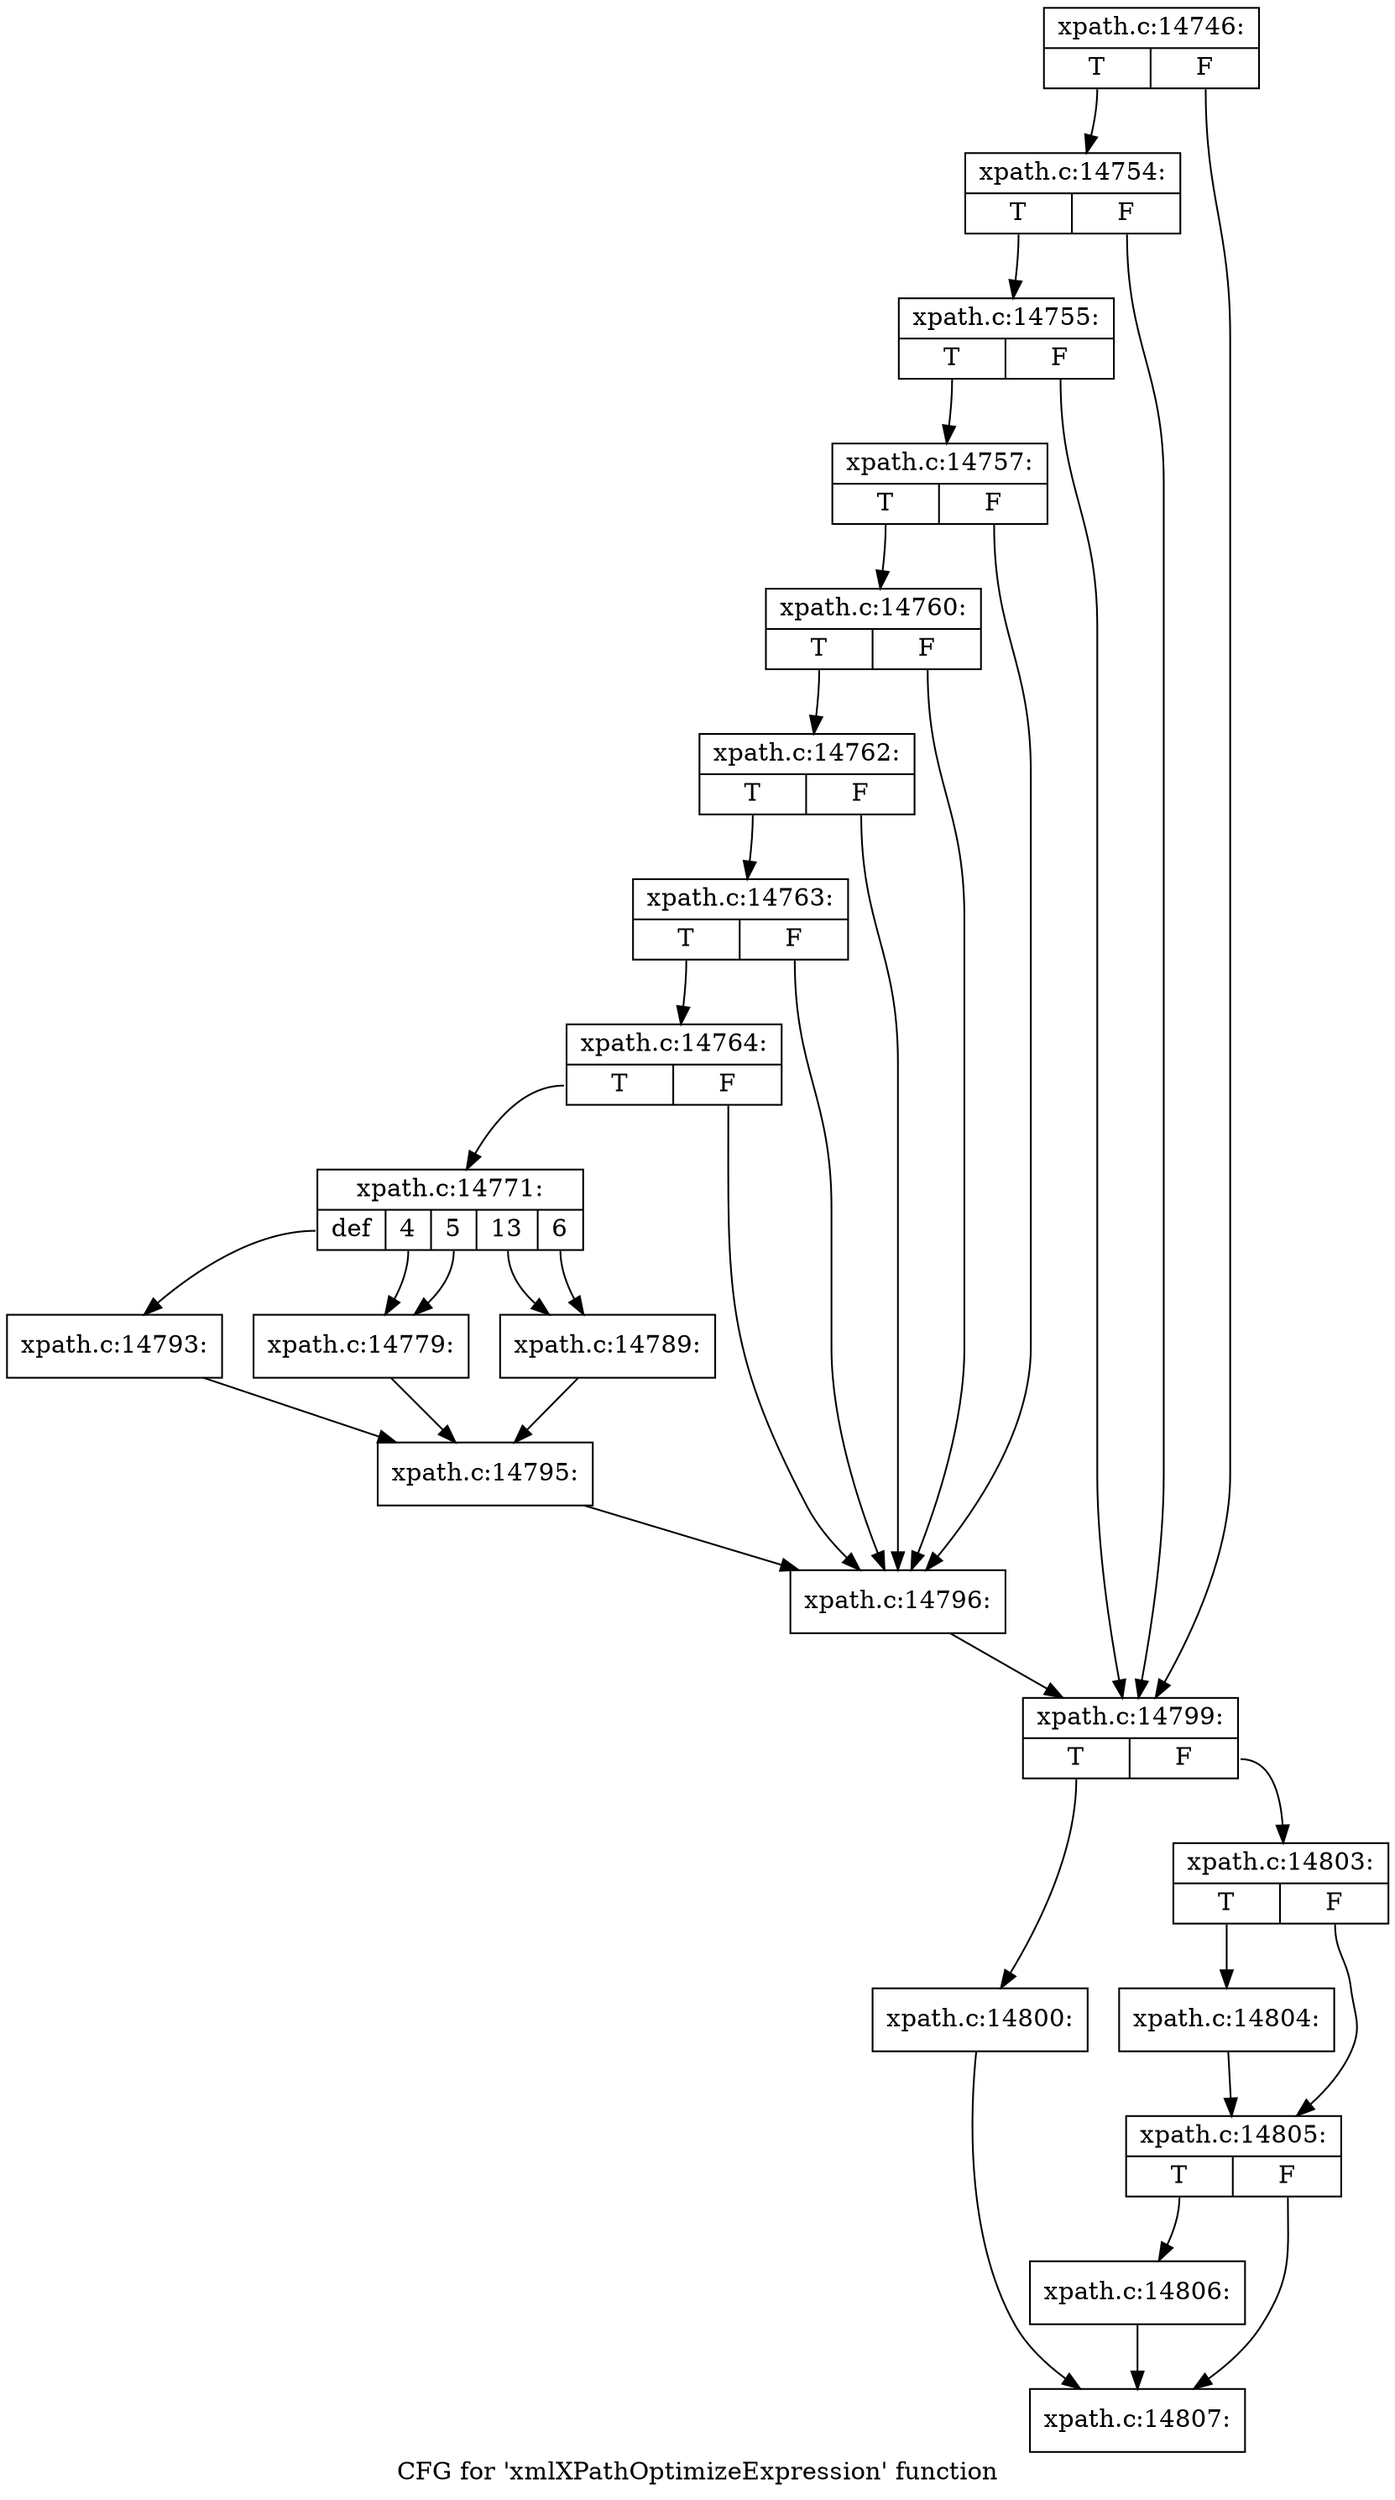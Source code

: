 digraph "CFG for 'xmlXPathOptimizeExpression' function" {
	label="CFG for 'xmlXPathOptimizeExpression' function";

	Node0x4e955d0 [shape=record,label="{xpath.c:14746:|{<s0>T|<s1>F}}"];
	Node0x4e955d0:s0 -> Node0x4b62ae0;
	Node0x4e955d0:s1 -> Node0x4b62a10;
	Node0x4b62ae0 [shape=record,label="{xpath.c:14754:|{<s0>T|<s1>F}}"];
	Node0x4b62ae0:s0 -> Node0x4b62a60;
	Node0x4b62ae0:s1 -> Node0x4b62a10;
	Node0x4b62a60 [shape=record,label="{xpath.c:14755:|{<s0>T|<s1>F}}"];
	Node0x4b62a60:s0 -> Node0x4b55920;
	Node0x4b62a60:s1 -> Node0x4b62a10;
	Node0x4b55920 [shape=record,label="{xpath.c:14757:|{<s0>T|<s1>F}}"];
	Node0x4b55920:s0 -> Node0x4b63ff0;
	Node0x4b55920:s1 -> Node0x4b63e20;
	Node0x4b63ff0 [shape=record,label="{xpath.c:14760:|{<s0>T|<s1>F}}"];
	Node0x4b63ff0:s0 -> Node0x4b63f70;
	Node0x4b63ff0:s1 -> Node0x4b63e20;
	Node0x4b63f70 [shape=record,label="{xpath.c:14762:|{<s0>T|<s1>F}}"];
	Node0x4b63f70:s0 -> Node0x4b63ef0;
	Node0x4b63f70:s1 -> Node0x4b63e20;
	Node0x4b63ef0 [shape=record,label="{xpath.c:14763:|{<s0>T|<s1>F}}"];
	Node0x4b63ef0:s0 -> Node0x4b63e70;
	Node0x4b63ef0:s1 -> Node0x4b63e20;
	Node0x4b63e70 [shape=record,label="{xpath.c:14764:|{<s0>T|<s1>F}}"];
	Node0x4b63e70:s0 -> Node0x4b63dd0;
	Node0x4b63e70:s1 -> Node0x4b63e20;
	Node0x4b63dd0 [shape=record,label="{xpath.c:14771:|{<s0>def|<s1>4|<s2>5|<s3>13|<s4>6}}"];
	Node0x4b63dd0:s0 -> Node0x4b65440;
	Node0x4b63dd0:s1 -> Node0x4b65740;
	Node0x4b63dd0:s2 -> Node0x4b65740;
	Node0x4b63dd0:s3 -> Node0x4b65db0;
	Node0x4b63dd0:s4 -> Node0x4b65db0;
	Node0x4b65740 [shape=record,label="{xpath.c:14779:}"];
	Node0x4b65740 -> Node0x4b651e0;
	Node0x4b65db0 [shape=record,label="{xpath.c:14789:}"];
	Node0x4b65db0 -> Node0x4b651e0;
	Node0x4b65440 [shape=record,label="{xpath.c:14793:}"];
	Node0x4b65440 -> Node0x4b651e0;
	Node0x4b651e0 [shape=record,label="{xpath.c:14795:}"];
	Node0x4b651e0 -> Node0x4b63e20;
	Node0x4b63e20 [shape=record,label="{xpath.c:14796:}"];
	Node0x4b63e20 -> Node0x4b62a10;
	Node0x4b62a10 [shape=record,label="{xpath.c:14799:|{<s0>T|<s1>F}}"];
	Node0x4b62a10:s0 -> Node0x4b66830;
	Node0x4b62a10:s1 -> Node0x4b66880;
	Node0x4b66830 [shape=record,label="{xpath.c:14800:}"];
	Node0x4b66830 -> Node0x4b67860;
	Node0x4b66880 [shape=record,label="{xpath.c:14803:|{<s0>T|<s1>F}}"];
	Node0x4b66880:s0 -> Node0x4b66d20;
	Node0x4b66880:s1 -> Node0x4b66d70;
	Node0x4b66d20 [shape=record,label="{xpath.c:14804:}"];
	Node0x4b66d20 -> Node0x4b66d70;
	Node0x4b66d70 [shape=record,label="{xpath.c:14805:|{<s0>T|<s1>F}}"];
	Node0x4b66d70:s0 -> Node0x4b67810;
	Node0x4b66d70:s1 -> Node0x4b67860;
	Node0x4b67810 [shape=record,label="{xpath.c:14806:}"];
	Node0x4b67810 -> Node0x4b67860;
	Node0x4b67860 [shape=record,label="{xpath.c:14807:}"];
}
